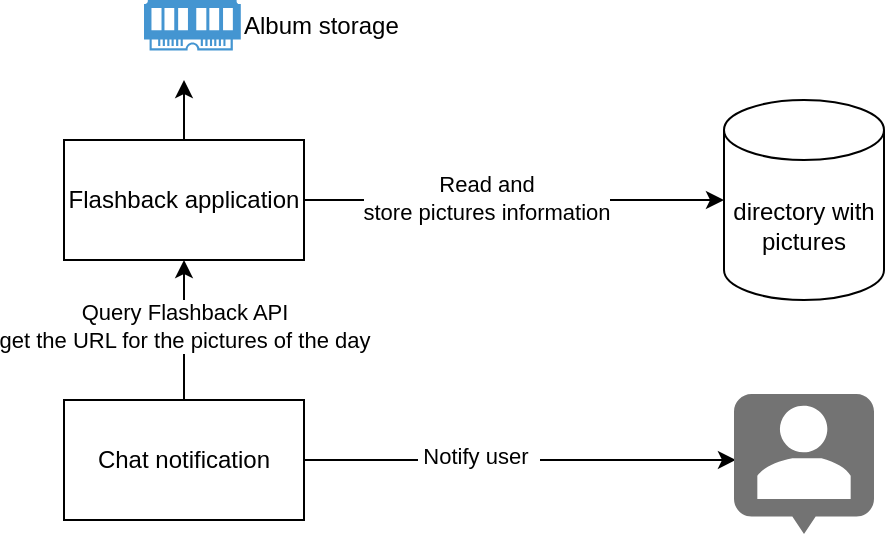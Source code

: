 <mxfile version="14.9.7" type="device" pages="3"><diagram id="fFcxXdb_Uz0cbMs-R_Ru" name="high-level"><mxGraphModel dx="1186" dy="830" grid="1" gridSize="10" guides="1" tooltips="1" connect="1" arrows="1" fold="1" page="1" pageScale="1" pageWidth="1100" pageHeight="850" math="0" shadow="0"><root><mxCell id="0"/><mxCell id="1" parent="0"/><mxCell id="CN3m112EyKwPyOkqvETL-7" value="directory with pictures" style="shape=cylinder3;whiteSpace=wrap;html=1;boundedLbl=1;backgroundOutline=1;size=15;" vertex="1" parent="1"><mxGeometry x="490" y="80" width="80" height="100" as="geometry"/></mxCell><mxCell id="CN3m112EyKwPyOkqvETL-9" style="edgeStyle=orthogonalEdgeStyle;rounded=0;orthogonalLoop=1;jettySize=auto;html=1;" edge="1" parent="1" source="CN3m112EyKwPyOkqvETL-8" target="CN3m112EyKwPyOkqvETL-7"><mxGeometry relative="1" as="geometry"/></mxCell><mxCell id="CN3m112EyKwPyOkqvETL-10" value="Read and&lt;br&gt;store pictures information" style="edgeLabel;html=1;align=center;verticalAlign=middle;resizable=0;points=[];" vertex="1" connectable="0" parent="CN3m112EyKwPyOkqvETL-9"><mxGeometry x="-0.133" y="1" relative="1" as="geometry"><mxPoint as="offset"/></mxGeometry></mxCell><mxCell id="CN3m112EyKwPyOkqvETL-12" style="edgeStyle=orthogonalEdgeStyle;rounded=0;orthogonalLoop=1;jettySize=auto;html=1;" edge="1" parent="1" source="CN3m112EyKwPyOkqvETL-8"><mxGeometry relative="1" as="geometry"><mxPoint x="220" y="70" as="targetPoint"/></mxGeometry></mxCell><mxCell id="CN3m112EyKwPyOkqvETL-8" value="Flashback application" style="rounded=0;whiteSpace=wrap;html=1;" vertex="1" parent="1"><mxGeometry x="160" y="100" width="120" height="60" as="geometry"/></mxCell><mxCell id="CN3m112EyKwPyOkqvETL-11" value="Album storage" style="pointerEvents=1;shadow=0;dashed=0;html=1;strokeColor=none;fillColor=#4495D1;labelPosition=right;verticalLabelPosition=middle;verticalAlign=middle;align=left;outlineConnect=0;shape=mxgraph.veeam.ram;" vertex="1" parent="1"><mxGeometry x="200" y="30" width="48.4" height="25.2" as="geometry"/></mxCell><mxCell id="CN3m112EyKwPyOkqvETL-14" style="edgeStyle=orthogonalEdgeStyle;rounded=0;orthogonalLoop=1;jettySize=auto;html=1;entryX=0.5;entryY=1;entryDx=0;entryDy=0;" edge="1" parent="1" source="CN3m112EyKwPyOkqvETL-13" target="CN3m112EyKwPyOkqvETL-8"><mxGeometry relative="1" as="geometry"/></mxCell><mxCell id="CN3m112EyKwPyOkqvETL-15" value="Query Flashback API&lt;br&gt;get the URL for the pictures of the day" style="edgeLabel;html=1;align=center;verticalAlign=middle;resizable=0;points=[];" vertex="1" connectable="0" parent="CN3m112EyKwPyOkqvETL-14"><mxGeometry x="0.057" relative="1" as="geometry"><mxPoint as="offset"/></mxGeometry></mxCell><mxCell id="CN3m112EyKwPyOkqvETL-16" style="edgeStyle=orthogonalEdgeStyle;rounded=0;orthogonalLoop=1;jettySize=auto;html=1;entryX=0.014;entryY=0.471;entryDx=0;entryDy=0;entryPerimeter=0;" edge="1" parent="1" source="CN3m112EyKwPyOkqvETL-13" target="CN3m112EyKwPyOkqvETL-17"><mxGeometry relative="1" as="geometry"><mxPoint x="410" y="260" as="targetPoint"/></mxGeometry></mxCell><mxCell id="CN3m112EyKwPyOkqvETL-18" value="&amp;nbsp;Notify user&amp;nbsp;&amp;nbsp;" style="edgeLabel;html=1;align=center;verticalAlign=middle;resizable=0;points=[];" vertex="1" connectable="0" parent="CN3m112EyKwPyOkqvETL-16"><mxGeometry x="-0.194" y="2" relative="1" as="geometry"><mxPoint as="offset"/></mxGeometry></mxCell><mxCell id="CN3m112EyKwPyOkqvETL-13" value="Chat notification" style="rounded=0;whiteSpace=wrap;html=1;" vertex="1" parent="1"><mxGeometry x="160" y="230" width="120" height="60" as="geometry"/></mxCell><mxCell id="CN3m112EyKwPyOkqvETL-17" value="" style="dashed=0;aspect=fixed;verticalLabelPosition=bottom;verticalAlign=top;align=center;shape=mxgraph.gmdl.chat;strokeColor=none;fillColor=#737373;shadow=0;" vertex="1" parent="1"><mxGeometry x="495" y="227" width="70" height="70" as="geometry"/></mxCell></root></mxGraphModel></diagram><diagram id="JPmJx2AZmkHdo3-zIsgt" name="struct"><mxGraphModel dx="1186" dy="830" grid="1" gridSize="10" guides="1" tooltips="1" connect="1" arrows="1" fold="1" page="1" pageScale="1" pageWidth="1100" pageHeight="850" math="0" shadow="0"><root><mxCell id="8I45mrrJ35e7XCt1bW8j-0"/><mxCell id="8I45mrrJ35e7XCt1bW8j-1" parent="8I45mrrJ35e7XCt1bW8j-0"/><mxCell id="8I45mrrJ35e7XCt1bW8j-3" value="AlbumWebUi" style="swimlane;fontStyle=0;childLayout=stackLayout;horizontal=1;startSize=26;horizontalStack=0;resizeParent=1;resizeParentMax=0;resizeLast=0;collapsible=1;marginBottom=0;" vertex="1" parent="8I45mrrJ35e7XCt1bW8j-1"><mxGeometry x="300" y="180" width="140" height="104" as="geometry"/></mxCell><mxCell id="8I45mrrJ35e7XCt1bW8j-4" value="Album" style="text;strokeColor=none;fillColor=none;align=left;verticalAlign=top;spacingLeft=4;spacingRight=4;overflow=hidden;rotatable=0;points=[[0,0.5],[1,0.5]];portConstraint=eastwest;" vertex="1" parent="8I45mrrJ35e7XCt1bW8j-3"><mxGeometry y="26" width="140" height="26" as="geometry"/></mxCell><mxCell id="8I45mrrJ35e7XCt1bW8j-5" value="RunWebSrv()" style="text;strokeColor=none;fillColor=none;align=left;verticalAlign=top;spacingLeft=4;spacingRight=4;overflow=hidden;rotatable=0;points=[[0,0.5],[1,0.5]];portConstraint=eastwest;" vertex="1" parent="8I45mrrJ35e7XCt1bW8j-3"><mxGeometry y="52" width="140" height="26" as="geometry"/></mxCell><mxCell id="8I45mrrJ35e7XCt1bW8j-6" value="viewHandler()" style="text;strokeColor=none;fillColor=none;align=left;verticalAlign=top;spacingLeft=4;spacingRight=4;overflow=hidden;rotatable=0;points=[[0,0.5],[1,0.5]];portConstraint=eastwest;" vertex="1" parent="8I45mrrJ35e7XCt1bW8j-3"><mxGeometry y="78" width="140" height="26" as="geometry"/></mxCell><mxCell id="8I45mrrJ35e7XCt1bW8j-8" style="edgeStyle=orthogonalEdgeStyle;rounded=0;orthogonalLoop=1;jettySize=auto;html=1;entryX=0;entryY=0.5;entryDx=0;entryDy=0;" edge="1" parent="8I45mrrJ35e7XCt1bW8j-1" source="8I45mrrJ35e7XCt1bW8j-7" target="8I45mrrJ35e7XCt1bW8j-5"><mxGeometry relative="1" as="geometry"/></mxCell><mxCell id="8I45mrrJ35e7XCt1bW8j-7" value="Main" style="rounded=0;whiteSpace=wrap;html=1;" vertex="1" parent="8I45mrrJ35e7XCt1bW8j-1"><mxGeometry x="110" y="202" width="120" height="60" as="geometry"/></mxCell><mxCell id="8I45mrrJ35e7XCt1bW8j-9" value="Album" style="swimlane;fontStyle=0;childLayout=stackLayout;horizontal=1;startSize=26;horizontalStack=0;resizeParent=1;resizeParentMax=0;resizeLast=0;collapsible=1;marginBottom=0;" vertex="1" parent="8I45mrrJ35e7XCt1bW8j-1"><mxGeometry x="520" y="200" width="230" height="104" as="geometry"/></mxCell><mxCell id="8I45mrrJ35e7XCt1bW8j-10" value="[]Photo" style="text;strokeColor=none;fillColor=none;align=left;verticalAlign=top;spacingLeft=4;spacingRight=4;overflow=hidden;rotatable=0;points=[[0,0.5],[1,0.5]];portConstraint=eastwest;" vertex="1" parent="8I45mrrJ35e7XCt1bW8j-9"><mxGeometry y="26" width="230" height="26" as="geometry"/></mxCell><mxCell id="8I45mrrJ35e7XCt1bW8j-11" value="LoadPhotosInAlbums()" style="text;strokeColor=none;fillColor=none;align=left;verticalAlign=top;spacingLeft=4;spacingRight=4;overflow=hidden;rotatable=0;points=[[0,0.5],[1,0.5]];portConstraint=eastwest;" vertex="1" parent="8I45mrrJ35e7XCt1bW8j-9"><mxGeometry y="52" width="230" height="26" as="geometry"/></mxCell><mxCell id="8I45mrrJ35e7XCt1bW8j-12" value="GetLstPhotosForWeek(dateSelected)" style="text;strokeColor=none;fillColor=none;align=left;verticalAlign=top;spacingLeft=4;spacingRight=4;overflow=hidden;rotatable=0;points=[[0,0.5],[1,0.5]];portConstraint=eastwest;" vertex="1" parent="8I45mrrJ35e7XCt1bW8j-9"><mxGeometry y="78" width="230" height="26" as="geometry"/></mxCell><mxCell id="8I45mrrJ35e7XCt1bW8j-13" style="edgeStyle=orthogonalEdgeStyle;rounded=0;orthogonalLoop=1;jettySize=auto;html=1;entryX=-0.017;entryY=0.183;entryDx=0;entryDy=0;entryPerimeter=0;" edge="1" parent="8I45mrrJ35e7XCt1bW8j-1" source="8I45mrrJ35e7XCt1bW8j-4" target="8I45mrrJ35e7XCt1bW8j-9"><mxGeometry relative="1" as="geometry"/></mxCell><mxCell id="8I45mrrJ35e7XCt1bW8j-14" value="Photo" style="swimlane;fontStyle=0;childLayout=stackLayout;horizontal=1;startSize=26;horizontalStack=0;resizeParent=1;resizeParentMax=0;resizeLast=0;collapsible=1;marginBottom=0;" vertex="1" parent="8I45mrrJ35e7XCt1bW8j-1"><mxGeometry x="830" y="200" width="140" height="104" as="geometry"/></mxCell><mxCell id="8I45mrrJ35e7XCt1bW8j-15" value="metadata / dateCreation ..." style="text;strokeColor=none;fillColor=none;align=left;verticalAlign=top;spacingLeft=4;spacingRight=4;overflow=hidden;rotatable=0;points=[[0,0.5],[1,0.5]];portConstraint=eastwest;" vertex="1" parent="8I45mrrJ35e7XCt1bW8j-14"><mxGeometry y="26" width="140" height="26" as="geometry"/></mxCell><mxCell id="8I45mrrJ35e7XCt1bW8j-16" value="LoadPhotoTags()" style="text;strokeColor=none;fillColor=none;align=left;verticalAlign=top;spacingLeft=4;spacingRight=4;overflow=hidden;rotatable=0;points=[[0,0.5],[1,0.5]];portConstraint=eastwest;" vertex="1" parent="8I45mrrJ35e7XCt1bW8j-14"><mxGeometry y="52" width="140" height="26" as="geometry"/></mxCell><mxCell id="8I45mrrJ35e7XCt1bW8j-17" value="SetPhotoStruct()" style="text;strokeColor=none;fillColor=none;align=left;verticalAlign=top;spacingLeft=4;spacingRight=4;overflow=hidden;rotatable=0;points=[[0,0.5],[1,0.5]];portConstraint=eastwest;" vertex="1" parent="8I45mrrJ35e7XCt1bW8j-14"><mxGeometry y="78" width="140" height="26" as="geometry"/></mxCell><mxCell id="8I45mrrJ35e7XCt1bW8j-18" style="edgeStyle=orthogonalEdgeStyle;rounded=0;orthogonalLoop=1;jettySize=auto;html=1;entryX=-0.021;entryY=0.115;entryDx=0;entryDy=0;entryPerimeter=0;" edge="1" parent="8I45mrrJ35e7XCt1bW8j-1" source="8I45mrrJ35e7XCt1bW8j-10" target="8I45mrrJ35e7XCt1bW8j-14"><mxGeometry relative="1" as="geometry"/></mxCell></root></mxGraphModel></diagram><diagram id="jPCxgmSmnXW65uXSACOp" name="Pods"><mxGraphModel dx="1186" dy="830" grid="1" gridSize="10" guides="1" tooltips="1" connect="1" arrows="1" fold="1" page="1" pageScale="1" pageWidth="1100" pageHeight="850" math="0" shadow="0"><root><mxCell id="LLA7-g4wWFxBYN8Fz1RQ-0"/><mxCell id="LLA7-g4wWFxBYN8Fz1RQ-1" parent="LLA7-g4wWFxBYN8Fz1RQ-0"/><mxCell id="LLA7-g4wWFxBYN8Fz1RQ-4" value="Pod" style="rounded=0;whiteSpace=wrap;html=1;labelPosition=center;verticalLabelPosition=top;align=center;verticalAlign=bottom;" vertex="1" parent="LLA7-g4wWFxBYN8Fz1RQ-1"><mxGeometry x="210" y="120" width="240" height="190" as="geometry"/></mxCell><mxCell id="LLA7-g4wWFxBYN8Fz1RQ-2" value="Flashback&lt;br&gt;webFrontend" style="rounded=0;whiteSpace=wrap;html=1;" vertex="1" parent="LLA7-g4wWFxBYN8Fz1RQ-1"><mxGeometry x="270" y="150" width="120" height="60" as="geometry"/></mxCell><mxCell id="LLA7-g4wWFxBYN8Fz1RQ-3" value="Flashback&lt;br&gt;CronJob" style="rounded=0;whiteSpace=wrap;html=1;" vertex="1" parent="LLA7-g4wWFxBYN8Fz1RQ-1"><mxGeometry x="270" y="230" width="120" height="60" as="geometry"/></mxCell></root></mxGraphModel></diagram></mxfile>